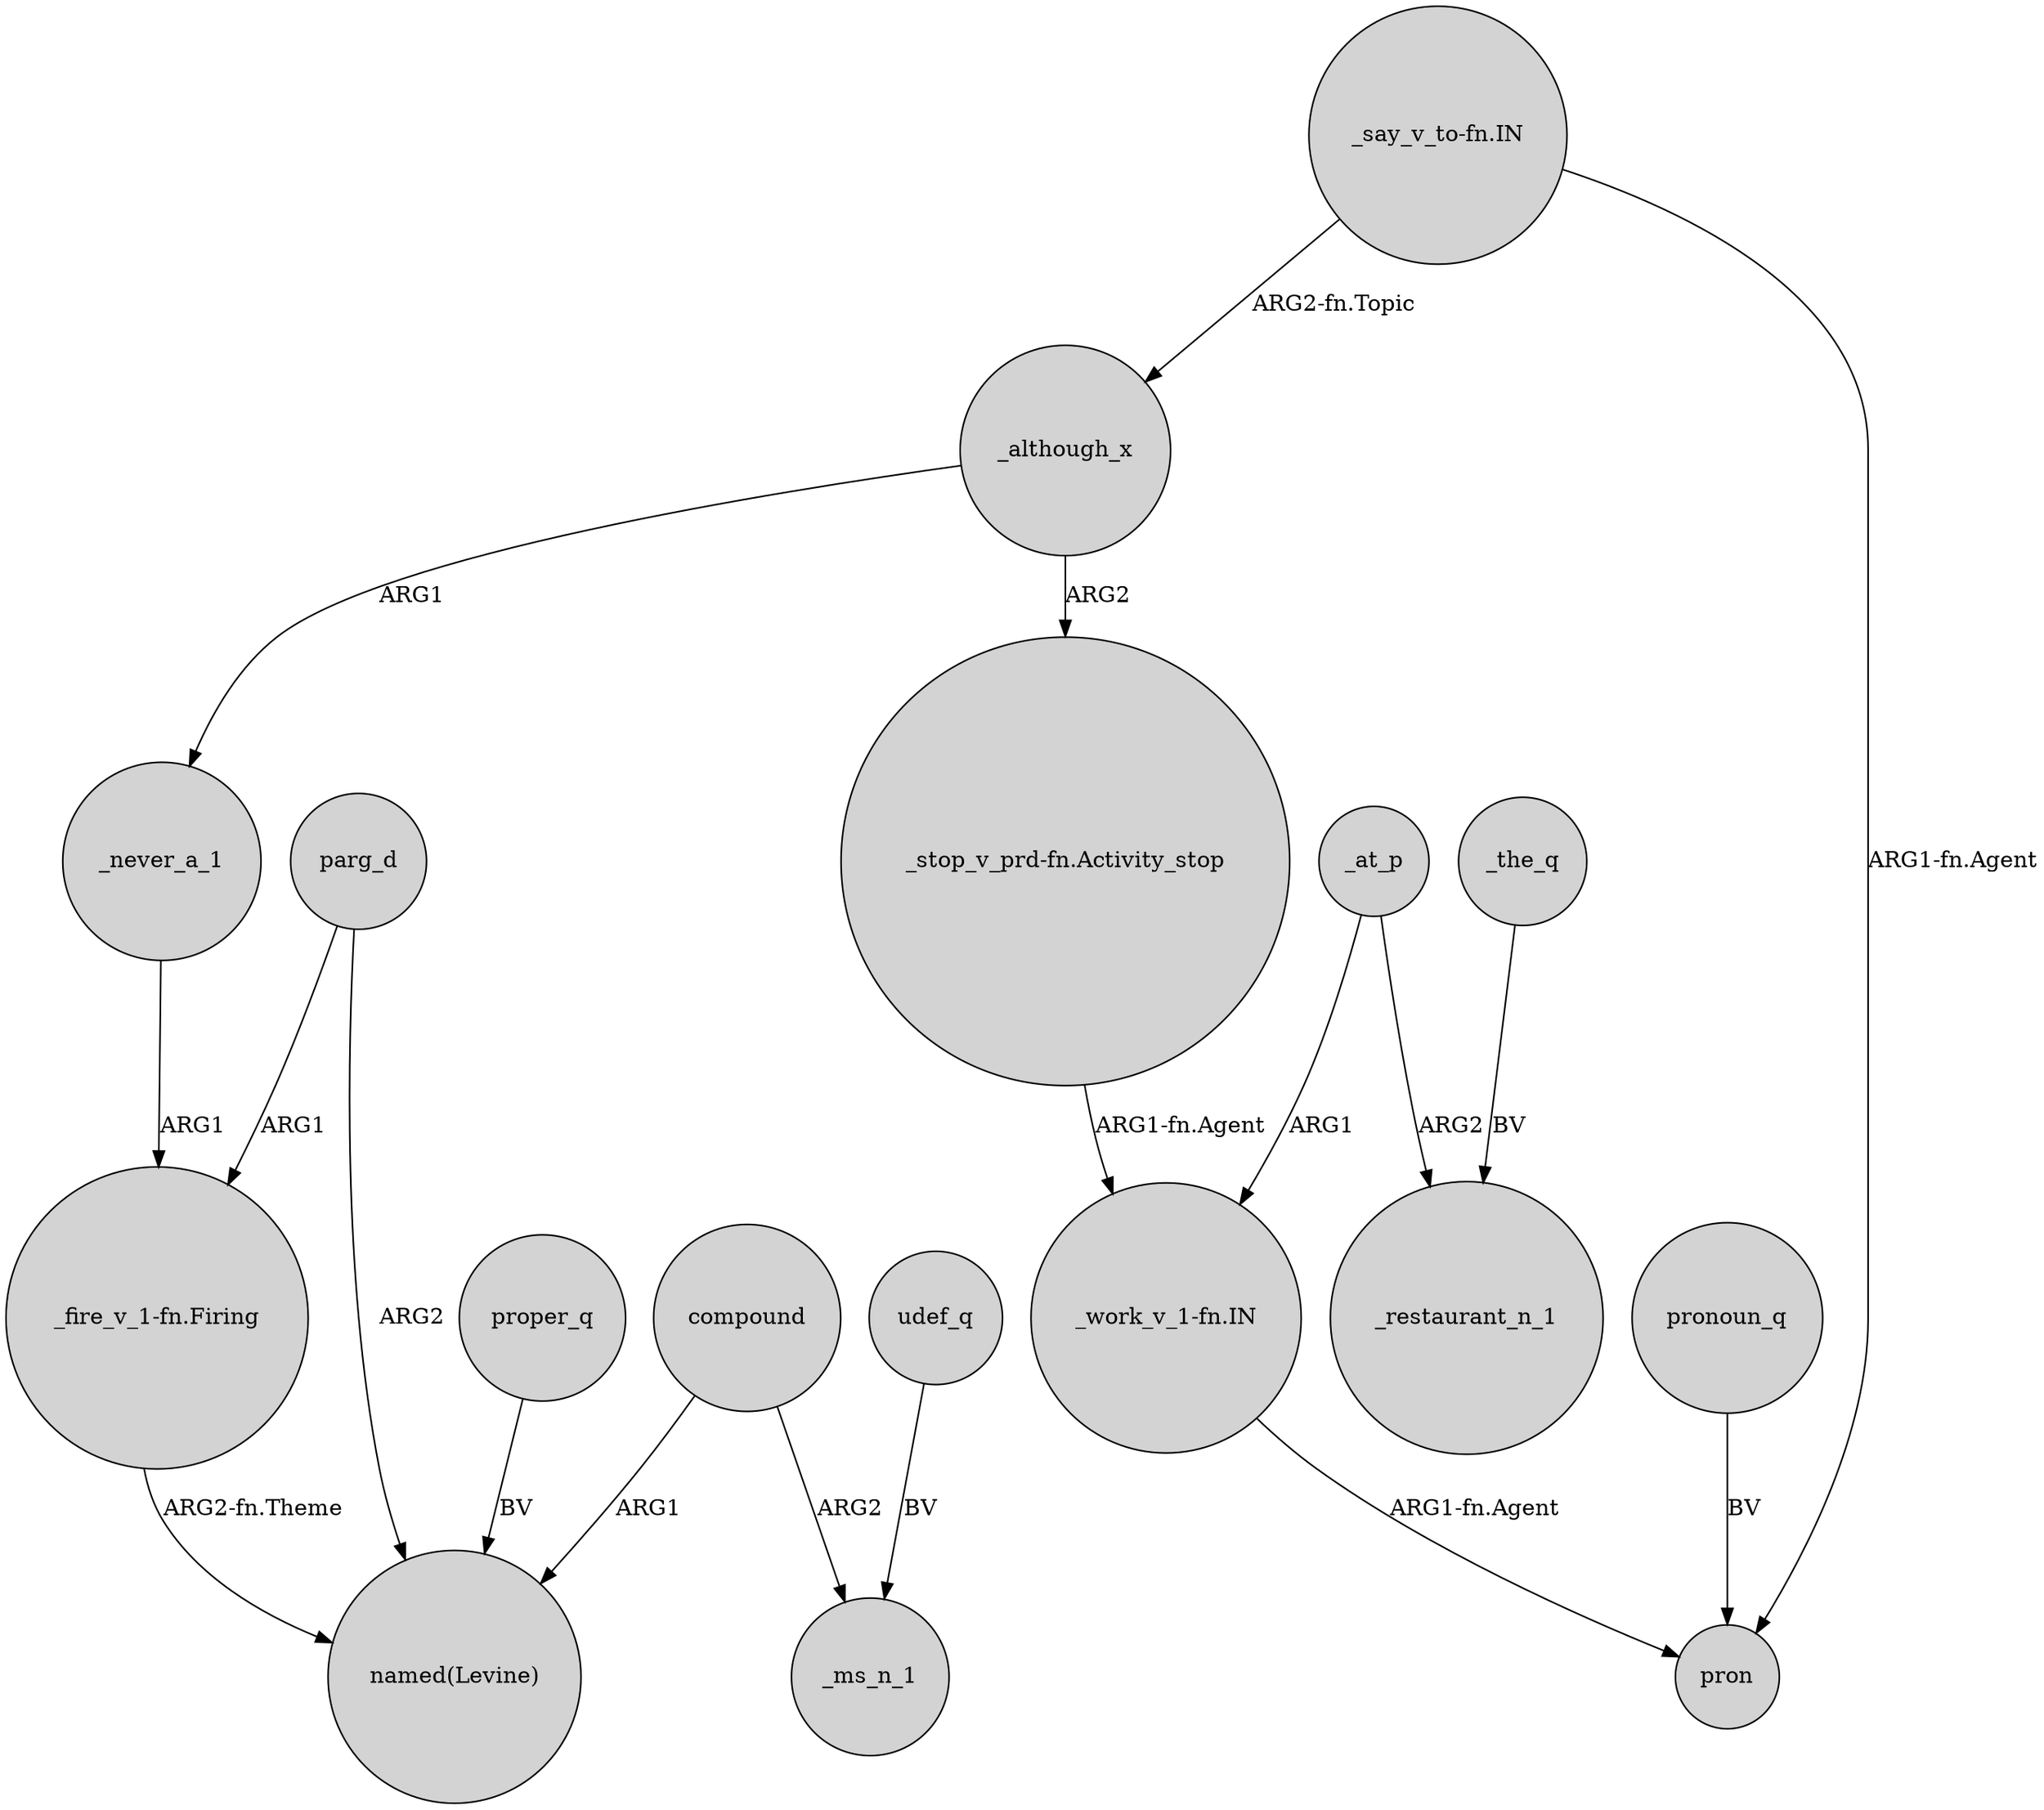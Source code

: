 digraph {
	node [shape=circle style=filled]
	"_fire_v_1-fn.Firing" -> "named(Levine)" [label="ARG2-fn.Theme"]
	_although_x -> _never_a_1 [label=ARG1]
	udef_q -> _ms_n_1 [label=BV]
	proper_q -> "named(Levine)" [label=BV]
	compound -> "named(Levine)" [label=ARG1]
	"_work_v_1-fn.IN" -> pron [label="ARG1-fn.Agent"]
	"_say_v_to-fn.IN" -> _although_x [label="ARG2-fn.Topic"]
	_the_q -> _restaurant_n_1 [label=BV]
	_at_p -> "_work_v_1-fn.IN" [label=ARG1]
	_at_p -> _restaurant_n_1 [label=ARG2]
	parg_d -> "named(Levine)" [label=ARG2]
	_never_a_1 -> "_fire_v_1-fn.Firing" [label=ARG1]
	compound -> _ms_n_1 [label=ARG2]
	"_stop_v_prd-fn.Activity_stop" -> "_work_v_1-fn.IN" [label="ARG1-fn.Agent"]
	parg_d -> "_fire_v_1-fn.Firing" [label=ARG1]
	_although_x -> "_stop_v_prd-fn.Activity_stop" [label=ARG2]
	"_say_v_to-fn.IN" -> pron [label="ARG1-fn.Agent"]
	pronoun_q -> pron [label=BV]
}
